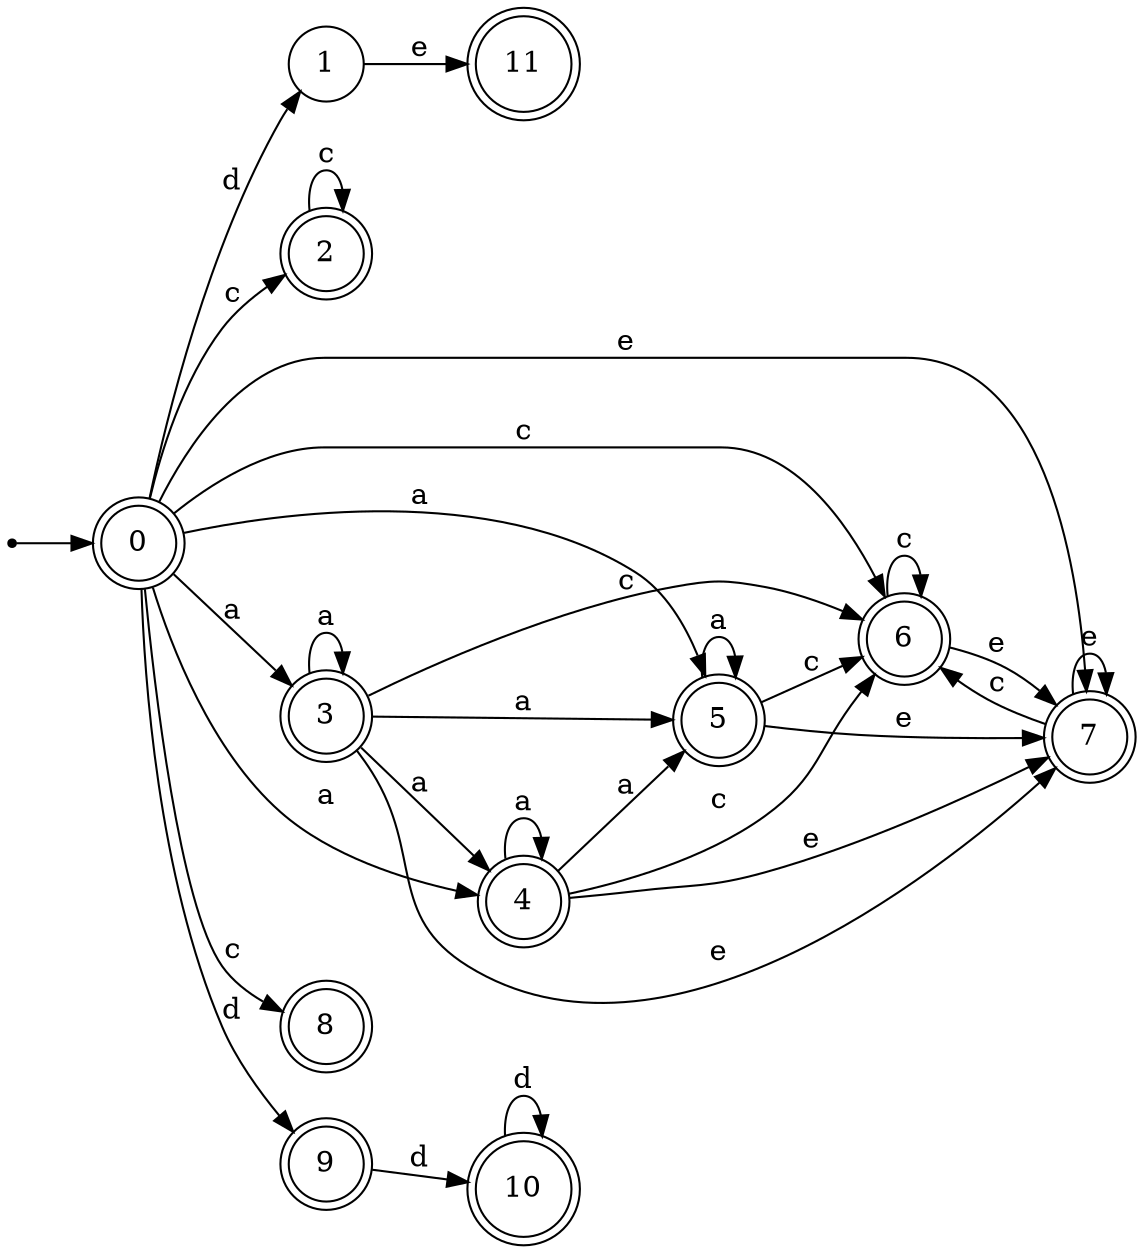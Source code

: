 digraph finite_state_machine {
rankdir=LR;
size="20,20";
node [shape = point]; "dummy0"
node [shape = doublecircle]; "0";"dummy0" -> "0";
node [shape = circle]; "1";
node [shape = doublecircle]; "2";node [shape = doublecircle]; "3";node [shape = doublecircle]; "4";node [shape = doublecircle]; "5";node [shape = doublecircle]; "6";node [shape = doublecircle]; "7";node [shape = doublecircle]; "8";node [shape = doublecircle]; "9";node [shape = doublecircle]; "10";node [shape = doublecircle]; "11";"0" -> "1" [label = "d"];
 "0" -> "9" [label = "d"];
 "0" -> "8" [label = "c"];
 "0" -> "2" [label = "c"];
 "0" -> "6" [label = "c"];
 "0" -> "3" [label = "a"];
 "0" -> "4" [label = "a"];
 "0" -> "5" [label = "a"];
 "0" -> "7" [label = "e"];
 "9" -> "10" [label = "d"];
 "10" -> "10" [label = "d"];
 "7" -> "7" [label = "e"];
 "7" -> "6" [label = "c"];
 "6" -> "6" [label = "c"];
 "6" -> "7" [label = "e"];
 "5" -> "5" [label = "a"];
 "5" -> "6" [label = "c"];
 "5" -> "7" [label = "e"];
 "4" -> "4" [label = "a"];
 "4" -> "5" [label = "a"];
 "4" -> "6" [label = "c"];
 "4" -> "7" [label = "e"];
 "3" -> "3" [label = "a"];
 "3" -> "4" [label = "a"];
 "3" -> "5" [label = "a"];
 "3" -> "6" [label = "c"];
 "3" -> "7" [label = "e"];
 "2" -> "2" [label = "c"];
 "1" -> "11" [label = "e"];
 }
